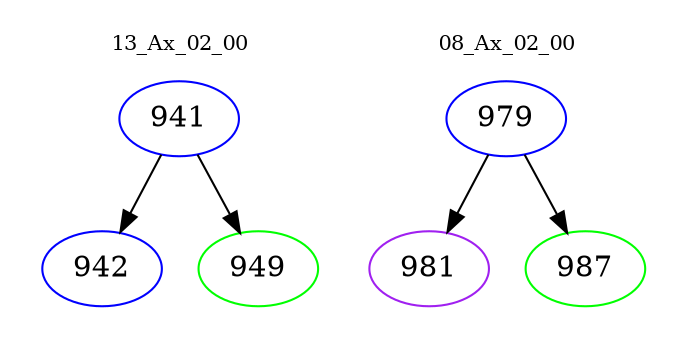 digraph{
subgraph cluster_0 {
color = white
label = "13_Ax_02_00";
fontsize=10;
T0_941 [label="941", color="blue"]
T0_941 -> T0_942 [color="black"]
T0_942 [label="942", color="blue"]
T0_941 -> T0_949 [color="black"]
T0_949 [label="949", color="green"]
}
subgraph cluster_1 {
color = white
label = "08_Ax_02_00";
fontsize=10;
T1_979 [label="979", color="blue"]
T1_979 -> T1_981 [color="black"]
T1_981 [label="981", color="purple"]
T1_979 -> T1_987 [color="black"]
T1_987 [label="987", color="green"]
}
}
